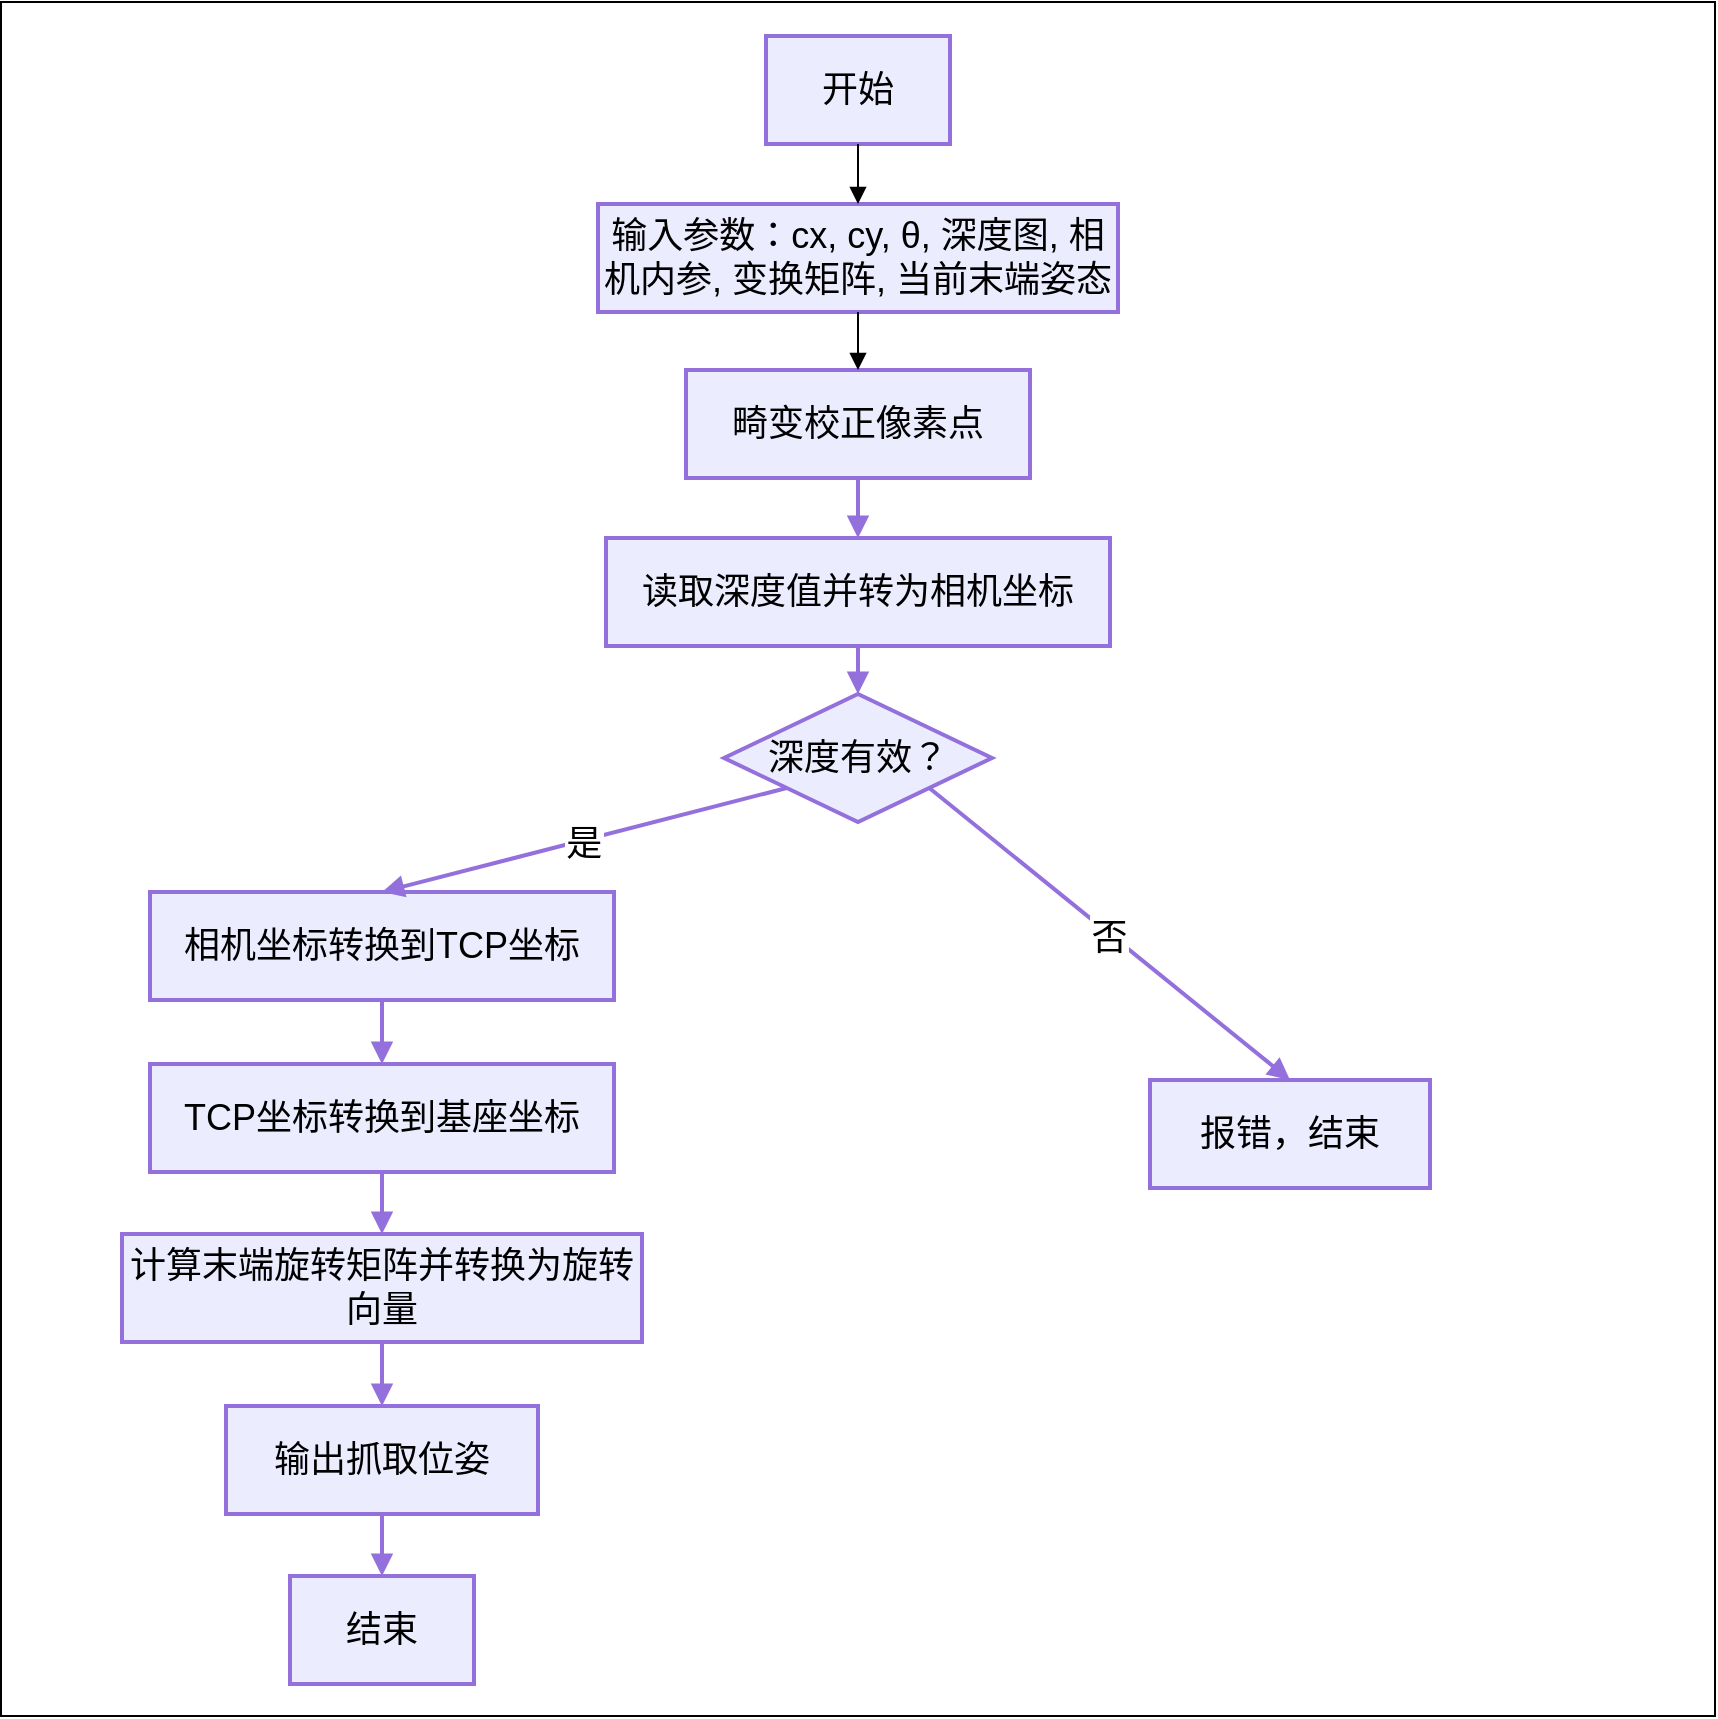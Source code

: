<mxfile version="27.0.3">
  <diagram name="第 1 页" id="QNEWG_jftoqIeP5qMewV">
    <mxGraphModel dx="3053" dy="32" grid="1" gridSize="10" guides="1" tooltips="1" connect="1" arrows="1" fold="1" page="1" pageScale="1" pageWidth="827" pageHeight="1169" math="0" shadow="0">
      <root>
        <mxCell id="0" />
        <mxCell id="1" parent="0" />
        <mxCell id="pQxINSB0v6rNWisZtVPG-1" value="" style="whiteSpace=wrap;html=1;aspect=fixed;" vertex="1" parent="1">
          <mxGeometry x="-160.5" y="1603" width="857" height="857" as="geometry" />
        </mxCell>
        <mxCell id="10kgDXnLTi91bn-aDz1B-31" value="开始" style="whiteSpace=wrap;strokeWidth=2;strokeColor=light-dark(#9370db, #ededed);align=center;verticalAlign=middle;fontFamily=Helvetica;fontSize=18;fontColor=default;fillColor=light-dark(#ececff, #392f3f);" parent="1" vertex="1">
          <mxGeometry x="222" y="1620" width="92" height="54" as="geometry" />
        </mxCell>
        <mxCell id="10kgDXnLTi91bn-aDz1B-32" value="输入参数：cx, cy, θ, 深度图, 相机内参, 变换矩阵, 当前末端姿态" style="whiteSpace=wrap;strokeWidth=2;strokeColor=light-dark(#9370db, #ededed);align=center;verticalAlign=middle;fontFamily=Helvetica;fontSize=18;fontColor=default;fillColor=light-dark(#ececff, #392f3f);" parent="1" vertex="1">
          <mxGeometry x="138" y="1704" width="260" height="54" as="geometry" />
        </mxCell>
        <mxCell id="10kgDXnLTi91bn-aDz1B-33" value="畸变校正像素点" style="whiteSpace=wrap;strokeWidth=2;strokeColor=light-dark(#9370db, #ededed);align=center;verticalAlign=middle;fontFamily=Helvetica;fontSize=18;fontColor=default;fillColor=light-dark(#ececff, #392f3f);" parent="1" vertex="1">
          <mxGeometry x="182" y="1787" width="172" height="54" as="geometry" />
        </mxCell>
        <mxCell id="10kgDXnLTi91bn-aDz1B-34" value="读取深度值并转为相机坐标" style="whiteSpace=wrap;strokeWidth=2;strokeColor=light-dark(#9370db, #ededed);align=center;verticalAlign=middle;fontFamily=Helvetica;fontSize=18;fontColor=default;fillColor=light-dark(#ececff, #392f3f);" parent="1" vertex="1">
          <mxGeometry x="142" y="1871" width="252" height="54" as="geometry" />
        </mxCell>
        <mxCell id="10kgDXnLTi91bn-aDz1B-35" value="深度有效？" style="rhombus;strokeWidth=2;whiteSpace=wrap;strokeColor=light-dark(#9370db, #ededed);align=center;verticalAlign=middle;fontFamily=Helvetica;fontSize=18;fontColor=default;fillColor=light-dark(#ececff, #392f3f);" parent="1" vertex="1">
          <mxGeometry x="201" y="1949" width="134" height="64" as="geometry" />
        </mxCell>
        <mxCell id="10kgDXnLTi91bn-aDz1B-36" value="相机坐标转换到TCP坐标" style="whiteSpace=wrap;strokeWidth=2;strokeColor=light-dark(#9370db, #ededed);align=center;verticalAlign=middle;fontFamily=Helvetica;fontSize=18;fontColor=default;fillColor=light-dark(#ececff, #392f3f);" parent="1" vertex="1">
          <mxGeometry x="-86" y="2048" width="232" height="54" as="geometry" />
        </mxCell>
        <mxCell id="10kgDXnLTi91bn-aDz1B-37" value="TCP坐标转换到基座坐标" style="whiteSpace=wrap;strokeWidth=2;strokeColor=light-dark(#9370db, #ededed);align=center;verticalAlign=middle;fontFamily=Helvetica;fontSize=18;fontColor=default;fillColor=light-dark(#ececff, #392f3f);" parent="1" vertex="1">
          <mxGeometry x="-86" y="2134" width="232" height="54" as="geometry" />
        </mxCell>
        <mxCell id="10kgDXnLTi91bn-aDz1B-38" value="计算末端旋转矩阵并转换为旋转向量" style="whiteSpace=wrap;strokeWidth=2;strokeColor=light-dark(#9370db, #ededed);align=center;verticalAlign=middle;fontFamily=Helvetica;fontSize=18;fontColor=default;fillColor=light-dark(#ececff, #392f3f);" parent="1" vertex="1">
          <mxGeometry x="-100" y="2219" width="260" height="54" as="geometry" />
        </mxCell>
        <mxCell id="10kgDXnLTi91bn-aDz1B-39" value="输出抓取位姿" style="whiteSpace=wrap;strokeWidth=2;strokeColor=light-dark(#9370db, #ededed);align=center;verticalAlign=middle;fontFamily=Helvetica;fontSize=18;fontColor=default;fillColor=light-dark(#ececff, #392f3f);" parent="1" vertex="1">
          <mxGeometry x="-48" y="2305" width="156" height="54" as="geometry" />
        </mxCell>
        <mxCell id="10kgDXnLTi91bn-aDz1B-40" value="结束" style="whiteSpace=wrap;strokeWidth=2;strokeColor=light-dark(#9370db, #ededed);align=center;verticalAlign=middle;fontFamily=Helvetica;fontSize=18;fontColor=default;fillColor=light-dark(#ececff, #392f3f);" parent="1" vertex="1">
          <mxGeometry x="-16" y="2390" width="92" height="54" as="geometry" />
        </mxCell>
        <mxCell id="10kgDXnLTi91bn-aDz1B-41" value="报错，结束" style="whiteSpace=wrap;strokeWidth=2;strokeColor=light-dark(#9370db, #ededed);align=center;verticalAlign=middle;fontFamily=Helvetica;fontSize=18;fontColor=default;fillColor=light-dark(#ececff, #392f3f);" parent="1" vertex="1">
          <mxGeometry x="414" y="2142" width="140" height="54" as="geometry" />
        </mxCell>
        <mxCell id="10kgDXnLTi91bn-aDz1B-42" value="" style="curved=1;startArrow=none;endArrow=block;exitX=0.5;exitY=1;entryX=0.5;entryY=0;rounded=0;fontSize=18;" parent="1" source="10kgDXnLTi91bn-aDz1B-31" target="10kgDXnLTi91bn-aDz1B-32" edge="1">
          <mxGeometry relative="1" as="geometry">
            <Array as="points" />
          </mxGeometry>
        </mxCell>
        <mxCell id="10kgDXnLTi91bn-aDz1B-43" value="" style="curved=1;startArrow=none;endArrow=block;exitX=0.5;exitY=1;entryX=0.5;entryY=0;rounded=0;fontSize=18;" parent="1" source="10kgDXnLTi91bn-aDz1B-32" target="10kgDXnLTi91bn-aDz1B-33" edge="1">
          <mxGeometry relative="1" as="geometry">
            <Array as="points" />
          </mxGeometry>
        </mxCell>
        <mxCell id="10kgDXnLTi91bn-aDz1B-44" value="" style="curved=1;startArrow=none;endArrow=block;exitX=0.5;exitY=1;entryX=0.5;entryY=0;rounded=0;strokeColor=light-dark(#9370db, #ededed);strokeWidth=2;align=center;verticalAlign=middle;fontFamily=Helvetica;fontSize=18;fontColor=default;fillColor=light-dark(#ececff, #392f3f);" parent="1" source="10kgDXnLTi91bn-aDz1B-33" target="10kgDXnLTi91bn-aDz1B-34" edge="1">
          <mxGeometry relative="1" as="geometry">
            <Array as="points" />
          </mxGeometry>
        </mxCell>
        <mxCell id="10kgDXnLTi91bn-aDz1B-45" value="" style="curved=1;startArrow=none;endArrow=block;exitX=0.5;exitY=1;entryX=0.5;entryY=0;rounded=0;strokeColor=light-dark(#9370db, #ededed);strokeWidth=2;align=center;verticalAlign=middle;fontFamily=Helvetica;fontSize=18;fontColor=default;fillColor=light-dark(#ececff, #392f3f);" parent="1" source="10kgDXnLTi91bn-aDz1B-34" target="10kgDXnLTi91bn-aDz1B-35" edge="1">
          <mxGeometry relative="1" as="geometry">
            <Array as="points" />
          </mxGeometry>
        </mxCell>
        <mxCell id="10kgDXnLTi91bn-aDz1B-46" value="是" style="startArrow=none;endArrow=block;exitX=0;exitY=0.94;entryX=0.5;entryY=0;rounded=0;strokeColor=light-dark(#9370db, #ededed);strokeWidth=2;align=center;verticalAlign=middle;fontFamily=Helvetica;fontSize=18;fontColor=default;fillColor=light-dark(#ececff, #392f3f);" parent="1" source="10kgDXnLTi91bn-aDz1B-35" target="10kgDXnLTi91bn-aDz1B-36" edge="1">
          <mxGeometry relative="1" as="geometry" />
        </mxCell>
        <mxCell id="10kgDXnLTi91bn-aDz1B-47" value="" style="curved=1;startArrow=none;endArrow=block;exitX=0.5;exitY=1;entryX=0.5;entryY=0;rounded=0;strokeColor=light-dark(#9370db, #ededed);strokeWidth=2;align=center;verticalAlign=middle;fontFamily=Helvetica;fontSize=18;fontColor=default;fillColor=light-dark(#ececff, #392f3f);" parent="1" source="10kgDXnLTi91bn-aDz1B-36" target="10kgDXnLTi91bn-aDz1B-37" edge="1">
          <mxGeometry relative="1" as="geometry">
            <Array as="points" />
          </mxGeometry>
        </mxCell>
        <mxCell id="10kgDXnLTi91bn-aDz1B-48" value="" style="curved=1;startArrow=none;endArrow=block;exitX=0.5;exitY=1;entryX=0.5;entryY=0;rounded=0;strokeColor=light-dark(#9370db, #ededed);strokeWidth=2;align=center;verticalAlign=middle;fontFamily=Helvetica;fontSize=18;fontColor=default;fillColor=light-dark(#ececff, #392f3f);" parent="1" source="10kgDXnLTi91bn-aDz1B-37" target="10kgDXnLTi91bn-aDz1B-38" edge="1">
          <mxGeometry relative="1" as="geometry">
            <Array as="points" />
          </mxGeometry>
        </mxCell>
        <mxCell id="10kgDXnLTi91bn-aDz1B-49" value="" style="curved=1;startArrow=none;endArrow=block;exitX=0.5;exitY=1;entryX=0.5;entryY=0;rounded=0;strokeColor=light-dark(#9370db, #ededed);strokeWidth=2;align=center;verticalAlign=middle;fontFamily=Helvetica;fontSize=18;fontColor=default;fillColor=light-dark(#ececff, #392f3f);" parent="1" source="10kgDXnLTi91bn-aDz1B-38" target="10kgDXnLTi91bn-aDz1B-39" edge="1">
          <mxGeometry relative="1" as="geometry">
            <Array as="points" />
          </mxGeometry>
        </mxCell>
        <mxCell id="10kgDXnLTi91bn-aDz1B-50" value="" style="curved=1;startArrow=none;endArrow=block;exitX=0.5;exitY=1;entryX=0.5;entryY=0;rounded=0;strokeColor=light-dark(#9370db, #ededed);strokeWidth=2;align=center;verticalAlign=middle;fontFamily=Helvetica;fontSize=18;fontColor=default;fillColor=light-dark(#ececff, #392f3f);" parent="1" source="10kgDXnLTi91bn-aDz1B-39" target="10kgDXnLTi91bn-aDz1B-40" edge="1">
          <mxGeometry relative="1" as="geometry">
            <Array as="points" />
          </mxGeometry>
        </mxCell>
        <mxCell id="10kgDXnLTi91bn-aDz1B-51" value="否" style="startArrow=none;endArrow=block;exitX=1;exitY=0.94;entryX=0.5;entryY=0;rounded=0;strokeColor=light-dark(#9370db, #ededed);strokeWidth=2;align=center;verticalAlign=middle;fontFamily=Helvetica;fontSize=18;fontColor=default;fillColor=light-dark(#ececff, #392f3f);" parent="1" source="10kgDXnLTi91bn-aDz1B-35" target="10kgDXnLTi91bn-aDz1B-41" edge="1">
          <mxGeometry relative="1" as="geometry" />
        </mxCell>
      </root>
    </mxGraphModel>
  </diagram>
</mxfile>
